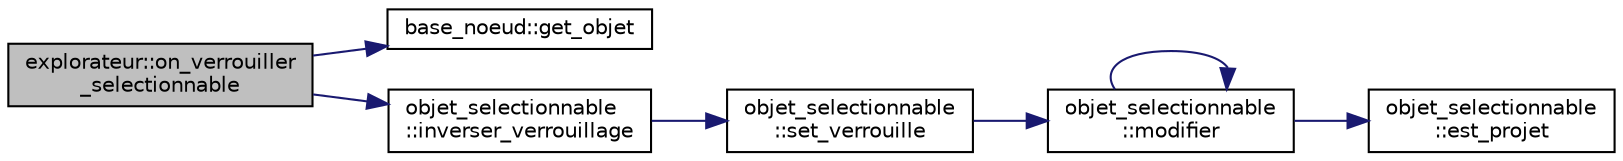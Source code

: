 digraph "explorateur::on_verrouiller_selectionnable"
{
  edge [fontname="Helvetica",fontsize="10",labelfontname="Helvetica",labelfontsize="10"];
  node [fontname="Helvetica",fontsize="10",shape=record];
  rankdir="LR";
  Node1013 [label="explorateur::on_verrouiller\l_selectionnable",height=0.2,width=0.4,color="black", fillcolor="grey75", style="filled", fontcolor="black"];
  Node1013 -> Node1014 [color="midnightblue",fontsize="10",style="solid",fontname="Helvetica"];
  Node1014 [label="base_noeud::get_objet",height=0.2,width=0.4,color="black", fillcolor="white", style="filled",URL="$classbase__noeud.html#a762c999077b247ebf1d8c6dd83313ffd"];
  Node1013 -> Node1015 [color="midnightblue",fontsize="10",style="solid",fontname="Helvetica"];
  Node1015 [label="objet_selectionnable\l::inverser_verrouillage",height=0.2,width=0.4,color="black", fillcolor="white", style="filled",URL="$classobjet__selectionnable.html#a028ac895965858e0e8e8e2cc25e8323c"];
  Node1015 -> Node1016 [color="midnightblue",fontsize="10",style="solid",fontname="Helvetica"];
  Node1016 [label="objet_selectionnable\l::set_verrouille",height=0.2,width=0.4,color="black", fillcolor="white", style="filled",URL="$classobjet__selectionnable.html#a5d39343f43293805a0b60e8520687d87"];
  Node1016 -> Node1017 [color="midnightblue",fontsize="10",style="solid",fontname="Helvetica"];
  Node1017 [label="objet_selectionnable\l::modifier",height=0.2,width=0.4,color="black", fillcolor="white", style="filled",URL="$classobjet__selectionnable.html#a9f76b8e89231a79c3fc840af874bd868"];
  Node1017 -> Node1018 [color="midnightblue",fontsize="10",style="solid",fontname="Helvetica"];
  Node1018 [label="objet_selectionnable\l::est_projet",height=0.2,width=0.4,color="black", fillcolor="white", style="filled",URL="$classobjet__selectionnable.html#a49ea1a29523e46f099896477a2b43eaa"];
  Node1017 -> Node1017 [color="midnightblue",fontsize="10",style="solid",fontname="Helvetica"];
}
